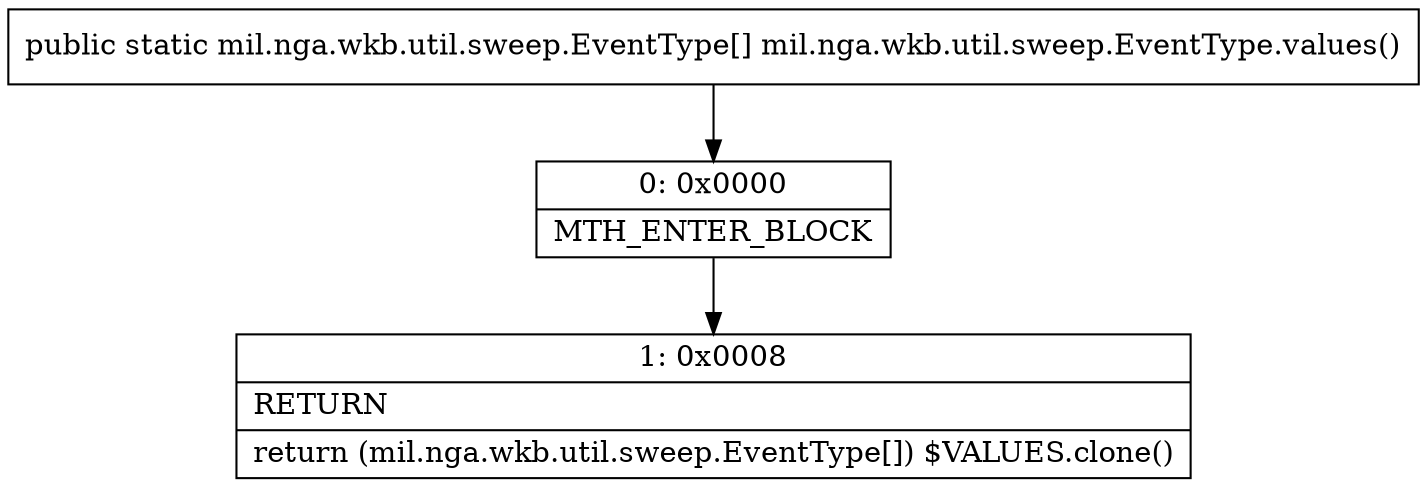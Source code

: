 digraph "CFG formil.nga.wkb.util.sweep.EventType.values()[Lmil\/nga\/wkb\/util\/sweep\/EventType;" {
Node_0 [shape=record,label="{0\:\ 0x0000|MTH_ENTER_BLOCK\l}"];
Node_1 [shape=record,label="{1\:\ 0x0008|RETURN\l|return (mil.nga.wkb.util.sweep.EventType[]) $VALUES.clone()\l}"];
MethodNode[shape=record,label="{public static mil.nga.wkb.util.sweep.EventType[] mil.nga.wkb.util.sweep.EventType.values() }"];
MethodNode -> Node_0;
Node_0 -> Node_1;
}

